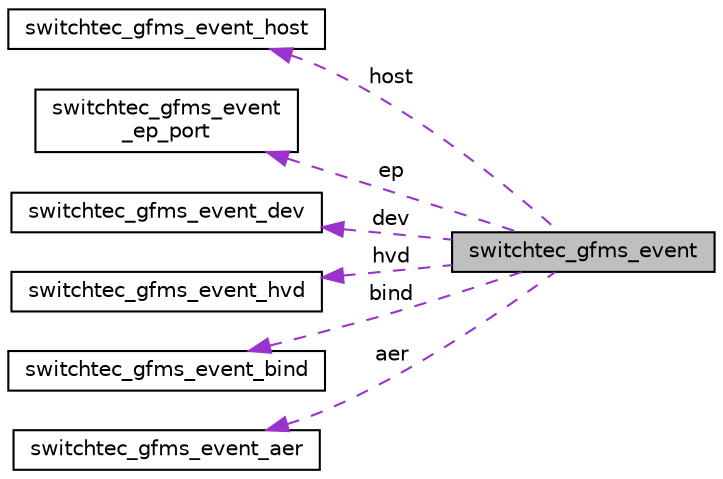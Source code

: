digraph "switchtec_gfms_event"
{
 // LATEX_PDF_SIZE
  edge [fontname="Helvetica",fontsize="10",labelfontname="Helvetica",labelfontsize="10"];
  node [fontname="Helvetica",fontsize="10",shape=record];
  rankdir="LR";
  Node1 [label="switchtec_gfms_event",height=0.2,width=0.4,color="black", fillcolor="grey75", style="filled", fontcolor="black",tooltip="Represents the GFMS event."];
  Node2 -> Node1 [dir="back",color="darkorchid3",fontsize="10",style="dashed",label=" host" ,fontname="Helvetica"];
  Node2 [label="switchtec_gfms_event_host",height=0.2,width=0.4,color="black", fillcolor="white", style="filled",URL="$structswitchtec__gfms__event__host.html",tooltip="The event data for SWITCHTEC_GFMS_EVENT_HOST_LINK_UP/DOWN."];
  Node3 -> Node1 [dir="back",color="darkorchid3",fontsize="10",style="dashed",label=" ep" ,fontname="Helvetica"];
  Node3 [label="switchtec_gfms_event\l_ep_port",height=0.2,width=0.4,color="black", fillcolor="white", style="filled",URL="$structswitchtec__gfms__event__ep__port.html",tooltip="The event data for SWITCHTEC_GFMS_EVENT_EP_PORT_ADD/REMOVE."];
  Node4 -> Node1 [dir="back",color="darkorchid3",fontsize="10",style="dashed",label=" dev" ,fontname="Helvetica"];
  Node4 [label="switchtec_gfms_event_dev",height=0.2,width=0.4,color="black", fillcolor="white", style="filled",URL="$structswitchtec__gfms__event__dev.html",tooltip="The event data for SWITCHTEC_GFMS_EVENT_DEV_ADD/DEL."];
  Node5 -> Node1 [dir="back",color="darkorchid3",fontsize="10",style="dashed",label=" hvd" ,fontname="Helvetica"];
  Node5 [label="switchtec_gfms_event_hvd",height=0.2,width=0.4,color="black", fillcolor="white", style="filled",URL="$structswitchtec__gfms__event__hvd.html",tooltip="The event data for SWITCHTEC_GFMS_EVENT_HVD_INST_ENABLE/DISABLE."];
  Node6 -> Node1 [dir="back",color="darkorchid3",fontsize="10",style="dashed",label=" bind" ,fontname="Helvetica"];
  Node6 [label="switchtec_gfms_event_bind",height=0.2,width=0.4,color="black", fillcolor="white", style="filled",URL="$structswitchtec__gfms__event__bind.html",tooltip="The event data for SWITCHTEC_GFMS_EVENT_BIND/UNBIND."];
  Node7 -> Node1 [dir="back",color="darkorchid3",fontsize="10",style="dashed",label=" aer" ,fontname="Helvetica"];
  Node7 [label="switchtec_gfms_event_aer",height=0.2,width=0.4,color="black", fillcolor="white", style="filled",URL="$structswitchtec__gfms__event__aer.html",tooltip="The event data for SWITCHTEC_GFMS_EVENT_AER."];
}
